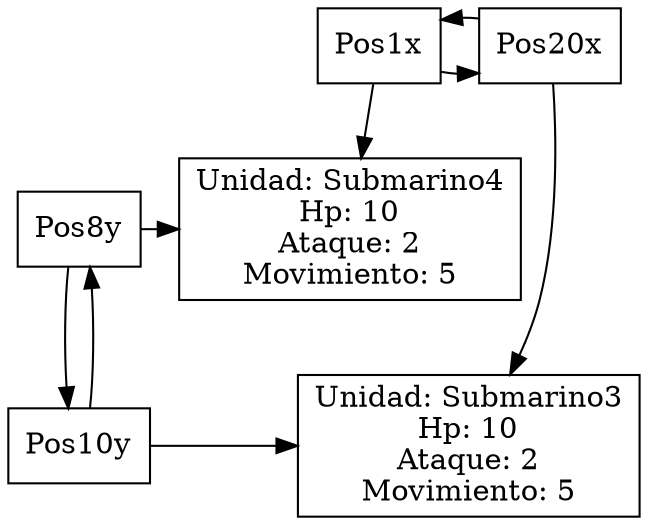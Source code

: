 Digraph nivel1{
Rankdir=TD
node [shape =rectangle]{rank=min;Pos1x [label="Pos1x"];
Pos20x [label="Pos20x"]};
Pos1x -> Pos20x;
Pos20x -> Pos1x;
{rank=same;Pos8y [label="Pos8y"];UnitSubmarino418 [label="Unidad: Submarino4
Hp: 10
Ataque: 2
Movimiento: 5"]};
{rank=same;Pos10y [label="Pos10y"];UnitSubmarino32010 [label="Unidad: Submarino3
Hp: 10
Ataque: 2
Movimiento: 5"]};
Pos1x -> UnitSubmarino418;
Pos20x -> UnitSubmarino32010;
Pos8y -> Pos10y;
Pos10y -> Pos8y;
Pos8y -> UnitSubmarino418;
Pos10y -> UnitSubmarino32010;
}
